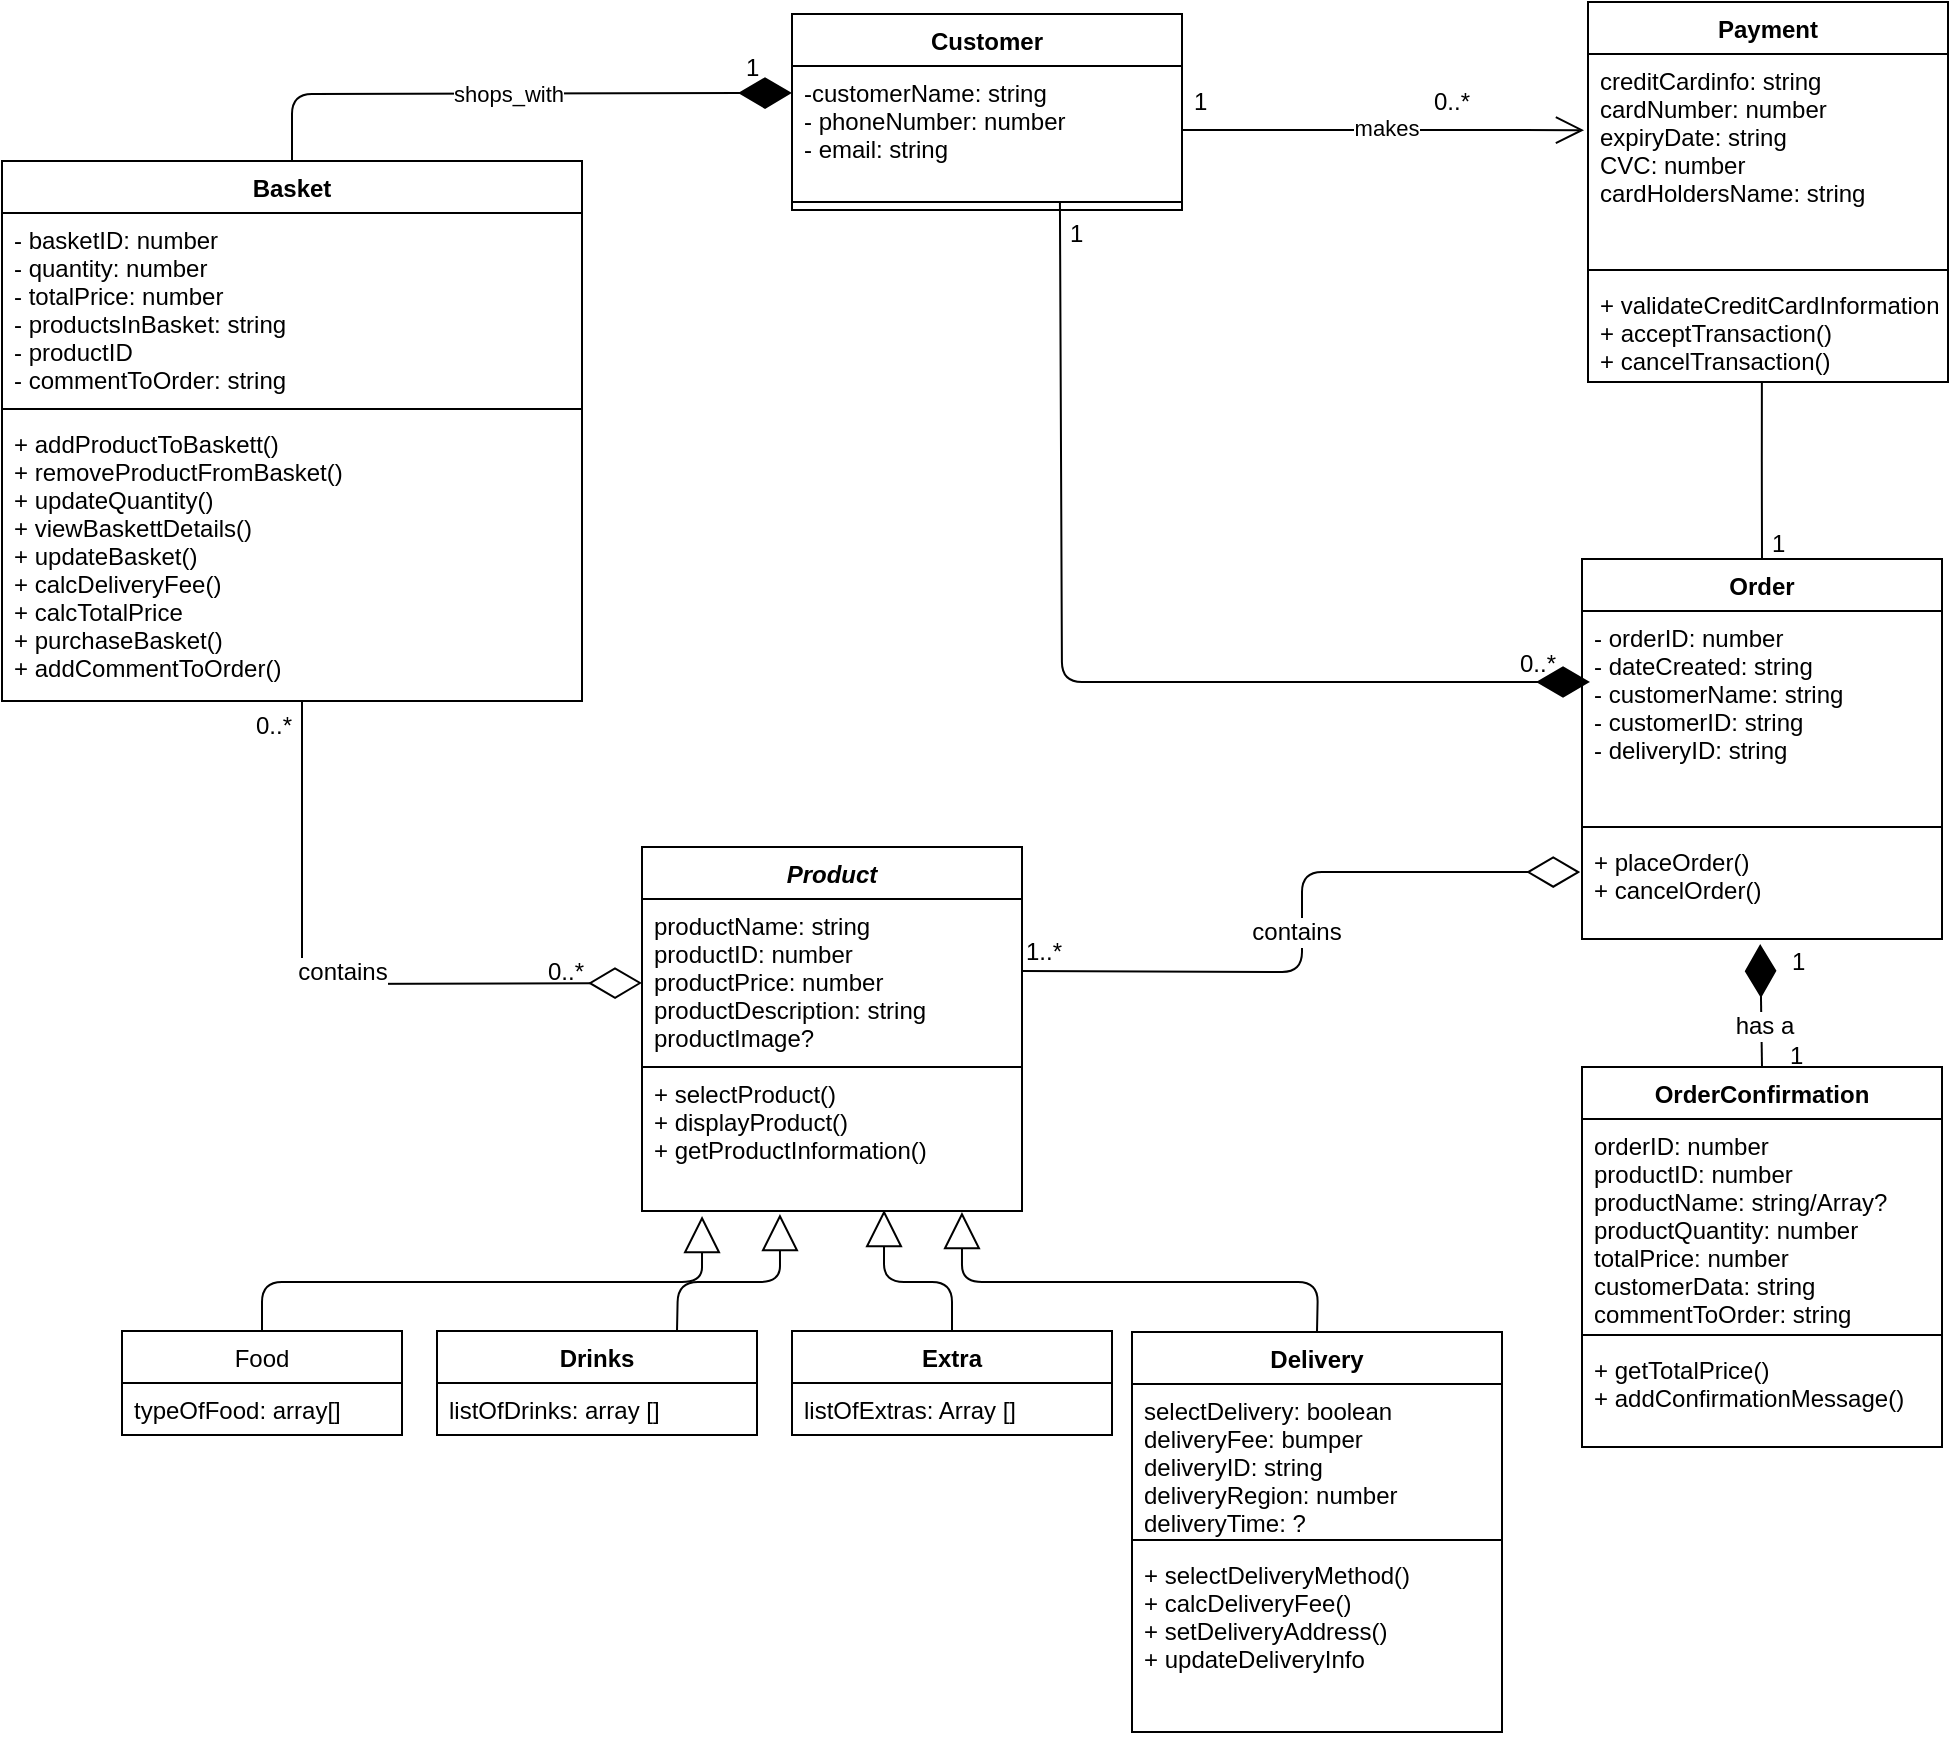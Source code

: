 <mxfile version="11.3.1" type="github" pages="1"><diagram id="oubRnEXqWQR2wV0JlbcT" name="Page-1"><mxGraphModel dx="2264" dy="697" grid="1" gridSize="10" guides="1" tooltips="1" connect="1" arrows="1" fold="1" page="1" pageScale="1" pageWidth="1169" pageHeight="827" math="0" shadow="0"><root><mxCell id="0"/><mxCell id="1" parent="0"/><mxCell id="WKTzoyoX9BQ7uApisoEN-1" value="Customer" style="swimlane;fontStyle=1;align=center;verticalAlign=top;childLayout=stackLayout;horizontal=1;startSize=26;horizontalStack=0;resizeParent=1;resizeParentMax=0;resizeLast=0;collapsible=1;marginBottom=0;" parent="1" vertex="1"><mxGeometry x="365" y="6" width="195" height="98" as="geometry"/></mxCell><mxCell id="WKTzoyoX9BQ7uApisoEN-2" value="-customerName: string&#xa;- phoneNumber: number&#xa;- email: string&#xa;" style="text;strokeColor=none;fillColor=none;align=left;verticalAlign=top;spacingLeft=4;spacingRight=4;overflow=hidden;rotatable=0;points=[[0,0.5],[1,0.5]];portConstraint=eastwest;" parent="WKTzoyoX9BQ7uApisoEN-1" vertex="1"><mxGeometry y="26" width="195" height="64" as="geometry"/></mxCell><mxCell id="WKTzoyoX9BQ7uApisoEN-3" value="" style="line;strokeWidth=1;fillColor=none;align=left;verticalAlign=middle;spacingTop=-1;spacingLeft=3;spacingRight=3;rotatable=0;labelPosition=right;points=[];portConstraint=eastwest;" parent="WKTzoyoX9BQ7uApisoEN-1" vertex="1"><mxGeometry y="90" width="195" height="8" as="geometry"/></mxCell><mxCell id="WKTzoyoX9BQ7uApisoEN-5" value="Product" style="swimlane;fontStyle=3;align=center;verticalAlign=top;childLayout=stackLayout;horizontal=1;startSize=26;horizontalStack=0;resizeParent=1;resizeParentMax=0;resizeLast=0;collapsible=1;marginBottom=0;" parent="1" vertex="1"><mxGeometry x="290" y="422.5" width="190" height="182" as="geometry"/></mxCell><mxCell id="WKTzoyoX9BQ7uApisoEN-8" value="productName: string &#xa;productID: number&#xa;productPrice: number&#xa;productDescription: string&#xa;productImage?" style="text;strokeColor=#000000;fillColor=none;align=left;verticalAlign=top;spacingLeft=4;spacingRight=4;overflow=hidden;rotatable=0;points=[[0,0.5],[1,0.5]];portConstraint=eastwest;" parent="WKTzoyoX9BQ7uApisoEN-5" vertex="1"><mxGeometry y="26" width="190" height="84" as="geometry"/></mxCell><mxCell id="WKTzoyoX9BQ7uApisoEN-6" value="+ selectProduct()&#xa;+ displayProduct()&#xa;+ getProductInformation()" style="text;strokeColor=none;fillColor=none;align=left;verticalAlign=top;spacingLeft=4;spacingRight=4;overflow=hidden;rotatable=0;points=[[0,0.5],[1,0.5]];portConstraint=eastwest;" parent="WKTzoyoX9BQ7uApisoEN-5" vertex="1"><mxGeometry y="110" width="190" height="72" as="geometry"/></mxCell><mxCell id="WKTzoyoX9BQ7uApisoEN-38" value="Basket" style="swimlane;fontStyle=1;align=center;verticalAlign=top;childLayout=stackLayout;horizontal=1;startSize=26;horizontalStack=0;resizeParent=1;resizeParentMax=0;resizeLast=0;collapsible=1;marginBottom=0;" parent="1" vertex="1"><mxGeometry x="-30" y="79.5" width="290" height="270" as="geometry"/></mxCell><mxCell id="WKTzoyoX9BQ7uApisoEN-39" value="- basketID: number&#xa;- quantity: number&#xa;- totalPrice: number&#xa;- productsInBasket: string&#xa;- productID&#xa;- commentToOrder: string&#xa;&#xa;" style="text;strokeColor=none;fillColor=none;align=left;verticalAlign=top;spacingLeft=4;spacingRight=4;overflow=hidden;rotatable=0;points=[[0,0.5],[1,0.5]];portConstraint=eastwest;" parent="WKTzoyoX9BQ7uApisoEN-38" vertex="1"><mxGeometry y="26" width="290" height="94" as="geometry"/></mxCell><mxCell id="WKTzoyoX9BQ7uApisoEN-40" value="" style="line;strokeWidth=1;fillColor=none;align=left;verticalAlign=middle;spacingTop=-1;spacingLeft=3;spacingRight=3;rotatable=0;labelPosition=right;points=[];portConstraint=eastwest;" parent="WKTzoyoX9BQ7uApisoEN-38" vertex="1"><mxGeometry y="120" width="290" height="8" as="geometry"/></mxCell><mxCell id="WKTzoyoX9BQ7uApisoEN-41" value="+ addProductToBaskett()&#xa;+ removeProductFromBasket()&#xa;+ updateQuantity()&#xa;+ viewBaskettDetails()&#xa;+ updateBasket()&#xa;+ calcDeliveryFee()&#xa;+ calcTotalPrice&#xa;+ purchaseBasket()&#xa;+ addCommentToOrder()&#xa;" style="text;strokeColor=none;fillColor=none;align=left;verticalAlign=top;spacingLeft=4;spacingRight=4;overflow=hidden;rotatable=0;points=[[0,0.5],[1,0.5]];portConstraint=eastwest;" parent="WKTzoyoX9BQ7uApisoEN-38" vertex="1"><mxGeometry y="128" width="290" height="142" as="geometry"/></mxCell><mxCell id="WKTzoyoX9BQ7uApisoEN-42" value="Payment" style="swimlane;fontStyle=1;align=center;verticalAlign=top;childLayout=stackLayout;horizontal=1;startSize=26;horizontalStack=0;resizeParent=1;resizeParentMax=0;resizeLast=0;collapsible=1;marginBottom=0;strokeColor=#000000;" parent="1" vertex="1"><mxGeometry x="763" width="180" height="190" as="geometry"/></mxCell><mxCell id="WKTzoyoX9BQ7uApisoEN-43" value="creditCardinfo: string&#xa;cardNumber: number&#xa;expiryDate: string&#xa;CVC: number&#xa;cardHoldersName: string" style="text;strokeColor=none;fillColor=none;align=left;verticalAlign=top;spacingLeft=4;spacingRight=4;overflow=hidden;rotatable=0;points=[[0,0.5],[1,0.5]];portConstraint=eastwest;" parent="WKTzoyoX9BQ7uApisoEN-42" vertex="1"><mxGeometry y="26" width="180" height="104" as="geometry"/></mxCell><mxCell id="WKTzoyoX9BQ7uApisoEN-44" value="" style="line;strokeWidth=1;fillColor=none;align=left;verticalAlign=middle;spacingTop=-1;spacingLeft=3;spacingRight=3;rotatable=0;labelPosition=right;points=[];portConstraint=eastwest;" parent="WKTzoyoX9BQ7uApisoEN-42" vertex="1"><mxGeometry y="130" width="180" height="8" as="geometry"/></mxCell><mxCell id="WKTzoyoX9BQ7uApisoEN-45" value="+ validateCreditCardInformation()&#xa;+ acceptTransaction()&#xa;+ cancelTransaction()" style="text;strokeColor=none;fillColor=none;align=left;verticalAlign=top;spacingLeft=4;spacingRight=4;overflow=hidden;rotatable=0;points=[[0,0.5],[1,0.5]];portConstraint=eastwest;" parent="WKTzoyoX9BQ7uApisoEN-42" vertex="1"><mxGeometry y="138" width="180" height="52" as="geometry"/></mxCell><mxCell id="_W1IMvBsjATDuYvXSzq6-1" value="Drinks" style="swimlane;fontStyle=1;align=center;verticalAlign=top;childLayout=stackLayout;horizontal=1;startSize=26;horizontalStack=0;resizeParent=1;resizeParentMax=0;resizeLast=0;collapsible=1;marginBottom=0;" parent="1" vertex="1"><mxGeometry x="187.5" y="664.5" width="160" height="52" as="geometry"/></mxCell><mxCell id="_W1IMvBsjATDuYvXSzq6-2" value="listOfDrinks: array []" style="text;strokeColor=none;fillColor=none;align=left;verticalAlign=top;spacingLeft=4;spacingRight=4;overflow=hidden;rotatable=0;points=[[0,0.5],[1,0.5]];portConstraint=eastwest;" parent="_W1IMvBsjATDuYvXSzq6-1" vertex="1"><mxGeometry y="26" width="160" height="26" as="geometry"/></mxCell><mxCell id="_W1IMvBsjATDuYvXSzq6-14" value="Extra" style="swimlane;fontStyle=1;align=center;verticalAlign=top;childLayout=stackLayout;horizontal=1;startSize=26;horizontalStack=0;resizeParent=1;resizeParentMax=0;resizeLast=0;collapsible=1;marginBottom=0;" parent="1" vertex="1"><mxGeometry x="365" y="664.5" width="160" height="52" as="geometry"/></mxCell><mxCell id="_W1IMvBsjATDuYvXSzq6-15" value="listOfExtras: Array []" style="text;strokeColor=none;fillColor=none;align=left;verticalAlign=top;spacingLeft=4;spacingRight=4;overflow=hidden;rotatable=0;points=[[0,0.5],[1,0.5]];portConstraint=eastwest;" parent="_W1IMvBsjATDuYvXSzq6-14" vertex="1"><mxGeometry y="26" width="160" height="26" as="geometry"/></mxCell><mxCell id="_W1IMvBsjATDuYvXSzq6-18" value="Delivery" style="swimlane;fontStyle=1;align=center;verticalAlign=top;childLayout=stackLayout;horizontal=1;startSize=26;horizontalStack=0;resizeParent=1;resizeParentMax=0;resizeLast=0;collapsible=1;marginBottom=0;" parent="1" vertex="1"><mxGeometry x="535" y="665" width="185" height="200" as="geometry"/></mxCell><mxCell id="BTT1Wvnna2sYC3ly7T8T-30" value="" style="endArrow=block;endSize=16;endFill=0;html=1;entryX=0.637;entryY=0.993;entryDx=0;entryDy=0;entryPerimeter=0;" edge="1" parent="_W1IMvBsjATDuYvXSzq6-18" target="WKTzoyoX9BQ7uApisoEN-6"><mxGeometry width="160" relative="1" as="geometry"><mxPoint x="-90" as="sourcePoint"/><mxPoint x="70" as="targetPoint"/><Array as="points"><mxPoint x="-90" y="-25"/><mxPoint x="-124" y="-25"/></Array></mxGeometry></mxCell><mxCell id="_W1IMvBsjATDuYvXSzq6-19" value="selectDelivery: boolean&#xa;deliveryFee: bumper&#xa;deliveryID: string&#xa;deliveryRegion: number&#xa;deliveryTime: ?" style="text;strokeColor=none;fillColor=none;align=left;verticalAlign=top;spacingLeft=4;spacingRight=4;overflow=hidden;rotatable=0;points=[[0,0.5],[1,0.5]];portConstraint=eastwest;" parent="_W1IMvBsjATDuYvXSzq6-18" vertex="1"><mxGeometry y="26" width="185" height="74" as="geometry"/></mxCell><mxCell id="_W1IMvBsjATDuYvXSzq6-20" value="" style="line;strokeWidth=1;fillColor=none;align=left;verticalAlign=middle;spacingTop=-1;spacingLeft=3;spacingRight=3;rotatable=0;labelPosition=right;points=[];portConstraint=eastwest;" parent="_W1IMvBsjATDuYvXSzq6-18" vertex="1"><mxGeometry y="100" width="185" height="8" as="geometry"/></mxCell><mxCell id="_W1IMvBsjATDuYvXSzq6-21" value="+ selectDeliveryMethod()&#xa;+ calcDeliveryFee()&#xa;+ setDeliveryAddress()&#xa;+ updateDeliveryInfo" style="text;strokeColor=none;fillColor=none;align=left;verticalAlign=top;spacingLeft=4;spacingRight=4;overflow=hidden;rotatable=0;points=[[0,0.5],[1,0.5]];portConstraint=eastwest;" parent="_W1IMvBsjATDuYvXSzq6-18" vertex="1"><mxGeometry y="108" width="185" height="92" as="geometry"/></mxCell><mxCell id="_W1IMvBsjATDuYvXSzq6-79" value="Food" style="swimlane;fontStyle=0;childLayout=stackLayout;horizontal=1;startSize=26;fillColor=none;horizontalStack=0;resizeParent=1;resizeParentMax=0;resizeLast=0;collapsible=1;marginBottom=0;" parent="1" vertex="1"><mxGeometry x="30" y="664.5" width="140" height="52" as="geometry"/></mxCell><mxCell id="_W1IMvBsjATDuYvXSzq6-80" value="typeOfFood: array[]" style="text;strokeColor=none;fillColor=none;align=left;verticalAlign=top;spacingLeft=4;spacingRight=4;overflow=hidden;rotatable=0;points=[[0,0.5],[1,0.5]];portConstraint=eastwest;" parent="_W1IMvBsjATDuYvXSzq6-79" vertex="1"><mxGeometry y="26" width="140" height="26" as="geometry"/></mxCell><mxCell id="QPRbfnBizexgPWACVOTy-3" value="Order" style="swimlane;fontStyle=1;align=center;verticalAlign=top;childLayout=stackLayout;horizontal=1;startSize=26;horizontalStack=0;resizeParent=1;resizeParentMax=0;resizeLast=0;collapsible=1;marginBottom=0;strokeColor=#000000;" parent="1" vertex="1"><mxGeometry x="760" y="278.5" width="180" height="190" as="geometry"/></mxCell><mxCell id="QPRbfnBizexgPWACVOTy-4" value="- orderID: number&#xa;- dateCreated: string&#xa;- customerName: string&#xa;- customerID: string&#xa;- deliveryID: string" style="text;strokeColor=none;fillColor=none;align=left;verticalAlign=top;spacingLeft=4;spacingRight=4;overflow=hidden;rotatable=0;points=[[0,0.5],[1,0.5]];portConstraint=eastwest;" parent="QPRbfnBizexgPWACVOTy-3" vertex="1"><mxGeometry y="26" width="180" height="104" as="geometry"/></mxCell><mxCell id="QPRbfnBizexgPWACVOTy-5" value="" style="line;strokeWidth=1;fillColor=none;align=left;verticalAlign=middle;spacingTop=-1;spacingLeft=3;spacingRight=3;rotatable=0;labelPosition=right;points=[];portConstraint=eastwest;" parent="QPRbfnBizexgPWACVOTy-3" vertex="1"><mxGeometry y="130" width="180" height="8" as="geometry"/></mxCell><mxCell id="QPRbfnBizexgPWACVOTy-6" value="+ placeOrder()&#xa;+ cancelOrder()" style="text;strokeColor=none;fillColor=none;align=left;verticalAlign=top;spacingLeft=4;spacingRight=4;overflow=hidden;rotatable=0;points=[[0,0.5],[1,0.5]];portConstraint=eastwest;" parent="QPRbfnBizexgPWACVOTy-3" vertex="1"><mxGeometry y="138" width="180" height="52" as="geometry"/></mxCell><mxCell id="QPRbfnBizexgPWACVOTy-7" value="OrderConfirmation" style="swimlane;fontStyle=1;align=center;verticalAlign=top;childLayout=stackLayout;horizontal=1;startSize=26;horizontalStack=0;resizeParent=1;resizeParentMax=0;resizeLast=0;collapsible=1;marginBottom=0;strokeColor=#000000;" parent="1" vertex="1"><mxGeometry x="760" y="532.5" width="180" height="190" as="geometry"/></mxCell><mxCell id="QPRbfnBizexgPWACVOTy-8" value="orderID: number&#xa;productID: number&#xa;productName: string/Array?&#xa;productQuantity: number&#xa;totalPrice: number&#xa;customerData: string&#xa;commentToOrder: string" style="text;strokeColor=none;fillColor=none;align=left;verticalAlign=top;spacingLeft=4;spacingRight=4;overflow=hidden;rotatable=0;points=[[0,0.5],[1,0.5]];portConstraint=eastwest;" parent="QPRbfnBizexgPWACVOTy-7" vertex="1"><mxGeometry y="26" width="180" height="104" as="geometry"/></mxCell><mxCell id="QPRbfnBizexgPWACVOTy-9" value="" style="line;strokeWidth=1;fillColor=none;align=left;verticalAlign=middle;spacingTop=-1;spacingLeft=3;spacingRight=3;rotatable=0;labelPosition=right;points=[];portConstraint=eastwest;" parent="QPRbfnBizexgPWACVOTy-7" vertex="1"><mxGeometry y="130" width="180" height="8" as="geometry"/></mxCell><mxCell id="QPRbfnBizexgPWACVOTy-10" value="+ getTotalPrice()&#xa;+ addConfirmationMessage()" style="text;strokeColor=none;fillColor=none;align=left;verticalAlign=top;spacingLeft=4;spacingRight=4;overflow=hidden;rotatable=0;points=[[0,0.5],[1,0.5]];portConstraint=eastwest;" parent="QPRbfnBizexgPWACVOTy-7" vertex="1"><mxGeometry y="138" width="180" height="52" as="geometry"/></mxCell><mxCell id="BTT1Wvnna2sYC3ly7T8T-4" value="shops_with" style="endArrow=diamondThin;endFill=1;endSize=24;html=1;exitX=0.5;exitY=0;exitDx=0;exitDy=0;" edge="1" parent="1" source="WKTzoyoX9BQ7uApisoEN-38"><mxGeometry width="160" relative="1" as="geometry"><mxPoint x="110" y="46" as="sourcePoint"/><mxPoint x="365" y="45.5" as="targetPoint"/><Array as="points"><mxPoint x="115" y="46"/></Array></mxGeometry></mxCell><mxCell id="BTT1Wvnna2sYC3ly7T8T-14" value="" style="endArrow=diamondThin;endFill=0;endSize=24;html=1;entryX=0;entryY=0.5;entryDx=0;entryDy=0;" edge="1" parent="1" target="WKTzoyoX9BQ7uApisoEN-8"><mxGeometry width="160" relative="1" as="geometry"><mxPoint x="120" y="349" as="sourcePoint"/><mxPoint x="210" y="470" as="targetPoint"/><Array as="points"><mxPoint x="120" y="491"/></Array></mxGeometry></mxCell><mxCell id="BTT1Wvnna2sYC3ly7T8T-15" value="contains" style="text;html=1;resizable=0;points=[];align=center;verticalAlign=middle;labelBackgroundColor=#ffffff;" vertex="1" connectable="0" parent="BTT1Wvnna2sYC3ly7T8T-14"><mxGeometry x="-0.112" y="20" relative="1" as="geometry"><mxPoint y="-3" as="offset"/></mxGeometry></mxCell><mxCell id="BTT1Wvnna2sYC3ly7T8T-21" value="0..*" style="text;html=1;resizable=0;points=[];autosize=1;align=left;verticalAlign=top;spacingTop=-4;" vertex="1" parent="1"><mxGeometry x="95" y="351.5" width="30" height="10" as="geometry"/></mxCell><mxCell id="BTT1Wvnna2sYC3ly7T8T-22" value="0..*" style="text;html=1;resizable=0;points=[];autosize=1;align=left;verticalAlign=top;spacingTop=-4;" vertex="1" parent="1"><mxGeometry x="241" y="475" width="30" height="10" as="geometry"/></mxCell><mxCell id="BTT1Wvnna2sYC3ly7T8T-23" value="1" style="text;html=1;resizable=0;points=[];autosize=1;align=left;verticalAlign=top;spacingTop=-4;" vertex="1" parent="1"><mxGeometry x="340" y="23" width="20" height="10" as="geometry"/></mxCell><mxCell id="BTT1Wvnna2sYC3ly7T8T-26" value="" style="endArrow=block;endSize=16;endFill=0;html=1;exitX=0.5;exitY=0;exitDx=0;exitDy=0;entryX=0.158;entryY=1.035;entryDx=0;entryDy=0;entryPerimeter=0;" edge="1" parent="1" source="_W1IMvBsjATDuYvXSzq6-79" target="WKTzoyoX9BQ7uApisoEN-6"><mxGeometry width="160" relative="1" as="geometry"><mxPoint x="35" y="560" as="sourcePoint"/><mxPoint x="195" y="560" as="targetPoint"/><Array as="points"><mxPoint x="100" y="640"/><mxPoint x="320" y="640"/></Array></mxGeometry></mxCell><mxCell id="BTT1Wvnna2sYC3ly7T8T-28" value="" style="endArrow=block;endSize=16;endFill=0;html=1;entryX=0.363;entryY=1.021;entryDx=0;entryDy=0;entryPerimeter=0;exitX=0.75;exitY=0;exitDx=0;exitDy=0;" edge="1" parent="1" source="_W1IMvBsjATDuYvXSzq6-1" target="WKTzoyoX9BQ7uApisoEN-6"><mxGeometry width="160" relative="1" as="geometry"><mxPoint x="270" y="657" as="sourcePoint"/><mxPoint x="440" y="657" as="targetPoint"/><Array as="points"><mxPoint x="308" y="640"/><mxPoint x="359" y="640"/></Array></mxGeometry></mxCell><mxCell id="BTT1Wvnna2sYC3ly7T8T-29" style="edgeStyle=none;rounded=0;orthogonalLoop=1;jettySize=auto;html=1;entryX=0.5;entryY=0;entryDx=0;entryDy=0;" edge="1" parent="1" source="_W1IMvBsjATDuYvXSzq6-1" target="_W1IMvBsjATDuYvXSzq6-1"><mxGeometry relative="1" as="geometry"/></mxCell><mxCell id="BTT1Wvnna2sYC3ly7T8T-31" value="" style="endArrow=block;endSize=16;endFill=0;html=1;exitX=0.5;exitY=0;exitDx=0;exitDy=0;entryX=0.842;entryY=1.007;entryDx=0;entryDy=0;entryPerimeter=0;" edge="1" parent="1" source="_W1IMvBsjATDuYvXSzq6-18" target="WKTzoyoX9BQ7uApisoEN-6"><mxGeometry width="160" relative="1" as="geometry"><mxPoint x="540" y="570" as="sourcePoint"/><mxPoint x="700" y="570" as="targetPoint"/><Array as="points"><mxPoint x="628" y="640"/><mxPoint x="450" y="640"/></Array></mxGeometry></mxCell><mxCell id="BTT1Wvnna2sYC3ly7T8T-34" value="makes" style="endArrow=open;endFill=1;endSize=12;html=1;entryX=-0.011;entryY=0.366;entryDx=0;entryDy=0;entryPerimeter=0;exitX=1;exitY=0.5;exitDx=0;exitDy=0;" edge="1" parent="1" source="WKTzoyoX9BQ7uApisoEN-2" target="WKTzoyoX9BQ7uApisoEN-43"><mxGeometry x="0.012" y="1" width="160" relative="1" as="geometry"><mxPoint x="558" y="60" as="sourcePoint"/><mxPoint x="720" y="71" as="targetPoint"/><mxPoint as="offset"/></mxGeometry></mxCell><mxCell id="BTT1Wvnna2sYC3ly7T8T-35" value="1" style="text;html=1;resizable=0;points=[];autosize=1;align=left;verticalAlign=top;spacingTop=-4;" vertex="1" parent="1"><mxGeometry x="564" y="40" width="20" height="10" as="geometry"/></mxCell><mxCell id="BTT1Wvnna2sYC3ly7T8T-36" value="0..*" style="text;html=1;resizable=0;points=[];autosize=1;align=left;verticalAlign=top;spacingTop=-4;" vertex="1" parent="1"><mxGeometry x="684" y="40" width="30" height="10" as="geometry"/></mxCell><mxCell id="BTT1Wvnna2sYC3ly7T8T-37" value="" style="endArrow=none;html=1;edgeStyle=orthogonalEdgeStyle;exitX=0.483;exitY=1;exitDx=0;exitDy=0;exitPerimeter=0;entryX=0.5;entryY=0;entryDx=0;entryDy=0;" edge="1" parent="1" source="WKTzoyoX9BQ7uApisoEN-45" target="QPRbfnBizexgPWACVOTy-3"><mxGeometry relative="1" as="geometry"><mxPoint x="883" y="230" as="sourcePoint"/><mxPoint x="1043" y="230" as="targetPoint"/></mxGeometry></mxCell><mxCell id="BTT1Wvnna2sYC3ly7T8T-38" value="&lt;br&gt;" style="resizable=0;html=1;align=left;verticalAlign=bottom;labelBackgroundColor=#ffffff;fontSize=10;" connectable="0" vertex="1" parent="BTT1Wvnna2sYC3ly7T8T-37"><mxGeometry x="-1" relative="1" as="geometry"/></mxCell><mxCell id="BTT1Wvnna2sYC3ly7T8T-39" value="" style="resizable=0;html=1;align=right;verticalAlign=bottom;labelBackgroundColor=#ffffff;fontSize=10;" connectable="0" vertex="1" parent="BTT1Wvnna2sYC3ly7T8T-37"><mxGeometry x="1" relative="1" as="geometry"/></mxCell><mxCell id="BTT1Wvnna2sYC3ly7T8T-40" value="1" style="text;html=1;resizable=0;points=[];autosize=1;align=left;verticalAlign=top;spacingTop=-4;" vertex="1" parent="1"><mxGeometry x="853" y="261" width="20" height="10" as="geometry"/></mxCell><mxCell id="BTT1Wvnna2sYC3ly7T8T-41" value="" style="endArrow=diamondThin;endFill=1;endSize=24;html=1;entryX=0.495;entryY=1.048;entryDx=0;entryDy=0;entryPerimeter=0;exitX=0.5;exitY=0;exitDx=0;exitDy=0;" edge="1" parent="1" source="QPRbfnBizexgPWACVOTy-7" target="QPRbfnBizexgPWACVOTy-6"><mxGeometry width="160" relative="1" as="geometry"><mxPoint x="990" y="590" as="sourcePoint"/><mxPoint x="1150" y="590" as="targetPoint"/></mxGeometry></mxCell><mxCell id="BTT1Wvnna2sYC3ly7T8T-42" value="has a" style="text;html=1;resizable=0;points=[];align=center;verticalAlign=middle;labelBackgroundColor=#ffffff;" vertex="1" connectable="0" parent="BTT1Wvnna2sYC3ly7T8T-41"><mxGeometry x="-0.335" y="-1" relative="1" as="geometry"><mxPoint as="offset"/></mxGeometry></mxCell><mxCell id="BTT1Wvnna2sYC3ly7T8T-43" value="1" style="text;html=1;resizable=0;points=[];autosize=1;align=left;verticalAlign=top;spacingTop=-4;" vertex="1" parent="1"><mxGeometry x="863" y="470" width="20" height="10" as="geometry"/></mxCell><mxCell id="BTT1Wvnna2sYC3ly7T8T-44" value="1&lt;br&gt;" style="text;html=1;resizable=0;points=[];autosize=1;align=left;verticalAlign=top;spacingTop=-4;" vertex="1" parent="1"><mxGeometry x="862" y="517" width="20" height="10" as="geometry"/></mxCell><mxCell id="BTT1Wvnna2sYC3ly7T8T-45" value="" style="endArrow=diamondThin;endFill=0;endSize=24;html=1;entryX=-0.005;entryY=0.356;entryDx=0;entryDy=0;entryPerimeter=0;" edge="1" parent="1" target="QPRbfnBizexgPWACVOTy-6"><mxGeometry width="160" relative="1" as="geometry"><mxPoint x="480" y="484.5" as="sourcePoint"/><mxPoint x="640" y="484.5" as="targetPoint"/><Array as="points"><mxPoint x="620" y="485"/><mxPoint x="620" y="435"/></Array></mxGeometry></mxCell><mxCell id="BTT1Wvnna2sYC3ly7T8T-47" value="contains" style="text;html=1;resizable=0;points=[];align=center;verticalAlign=middle;labelBackgroundColor=#ffffff;" vertex="1" connectable="0" parent="BTT1Wvnna2sYC3ly7T8T-45"><mxGeometry x="-0.039" y="4" relative="1" as="geometry"><mxPoint x="1" y="-2.5" as="offset"/></mxGeometry></mxCell><mxCell id="BTT1Wvnna2sYC3ly7T8T-46" value="1..*" style="text;html=1;resizable=0;points=[];autosize=1;align=left;verticalAlign=top;spacingTop=-4;" vertex="1" parent="1"><mxGeometry x="480" y="465" width="30" height="10" as="geometry"/></mxCell><mxCell id="BTT1Wvnna2sYC3ly7T8T-48" value="" style="endArrow=diamondThin;endFill=1;endSize=24;html=1;exitX=0.687;exitY=0.502;exitDx=0;exitDy=0;exitPerimeter=0;" edge="1" parent="1" source="WKTzoyoX9BQ7uApisoEN-3"><mxGeometry width="160" relative="1" as="geometry"><mxPoint x="500" y="110" as="sourcePoint"/><mxPoint x="764" y="340" as="targetPoint"/><Array as="points"><mxPoint x="500" y="340"/></Array></mxGeometry></mxCell><mxCell id="BTT1Wvnna2sYC3ly7T8T-49" value="0..*" style="text;html=1;resizable=0;points=[];autosize=1;align=left;verticalAlign=top;spacingTop=-4;" vertex="1" parent="1"><mxGeometry x="727" y="321" width="30" height="10" as="geometry"/></mxCell><mxCell id="BTT1Wvnna2sYC3ly7T8T-52" value="1&lt;br&gt;" style="text;html=1;resizable=0;points=[];autosize=1;align=left;verticalAlign=top;spacingTop=-4;" vertex="1" parent="1"><mxGeometry x="501.5" y="105.5" width="20" height="10" as="geometry"/></mxCell></root></mxGraphModel></diagram></mxfile>